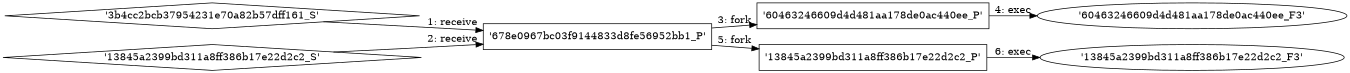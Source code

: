 digraph "D:\Learning\Paper\apt\基于CTI的攻击预警\Dataset\攻击图\ASGfromALLCTI\Intelligence-driven disruption of ransomware campaigns.dot" {
rankdir="LR"
size="9"
fixedsize="false"
splines="true"
nodesep=0.3
ranksep=0
fontsize=10
overlap="scalexy"
engine= "neato"
	"'678e0967bc03f9144833d8fe56952bb1_P'" [node_type=Process shape=box]
	"'3b4cc2bcb37954231e70a82b57dff161_S'" [node_type=Socket shape=diamond]
	"'3b4cc2bcb37954231e70a82b57dff161_S'" -> "'678e0967bc03f9144833d8fe56952bb1_P'" [label="1: receive"]
	"'678e0967bc03f9144833d8fe56952bb1_P'" [node_type=Process shape=box]
	"'13845a2399bd311a8ff386b17e22d2c2_S'" [node_type=Socket shape=diamond]
	"'13845a2399bd311a8ff386b17e22d2c2_S'" -> "'678e0967bc03f9144833d8fe56952bb1_P'" [label="2: receive"]
	"'678e0967bc03f9144833d8fe56952bb1_P'" [node_type=Process shape=box]
	"'60463246609d4d481aa178de0ac440ee_P'" [node_type=Process shape=box]
	"'678e0967bc03f9144833d8fe56952bb1_P'" -> "'60463246609d4d481aa178de0ac440ee_P'" [label="3: fork"]
	"'60463246609d4d481aa178de0ac440ee_P'" [node_type=Process shape=box]
	"'60463246609d4d481aa178de0ac440ee_F3'" [node_type=File shape=ellipse]
	"'60463246609d4d481aa178de0ac440ee_P'" -> "'60463246609d4d481aa178de0ac440ee_F3'" [label="4: exec"]
	"'678e0967bc03f9144833d8fe56952bb1_P'" [node_type=Process shape=box]
	"'13845a2399bd311a8ff386b17e22d2c2_P'" [node_type=Process shape=box]
	"'678e0967bc03f9144833d8fe56952bb1_P'" -> "'13845a2399bd311a8ff386b17e22d2c2_P'" [label="5: fork"]
	"'13845a2399bd311a8ff386b17e22d2c2_P'" [node_type=Process shape=box]
	"'13845a2399bd311a8ff386b17e22d2c2_F3'" [node_type=File shape=ellipse]
	"'13845a2399bd311a8ff386b17e22d2c2_P'" -> "'13845a2399bd311a8ff386b17e22d2c2_F3'" [label="6: exec"]
}
